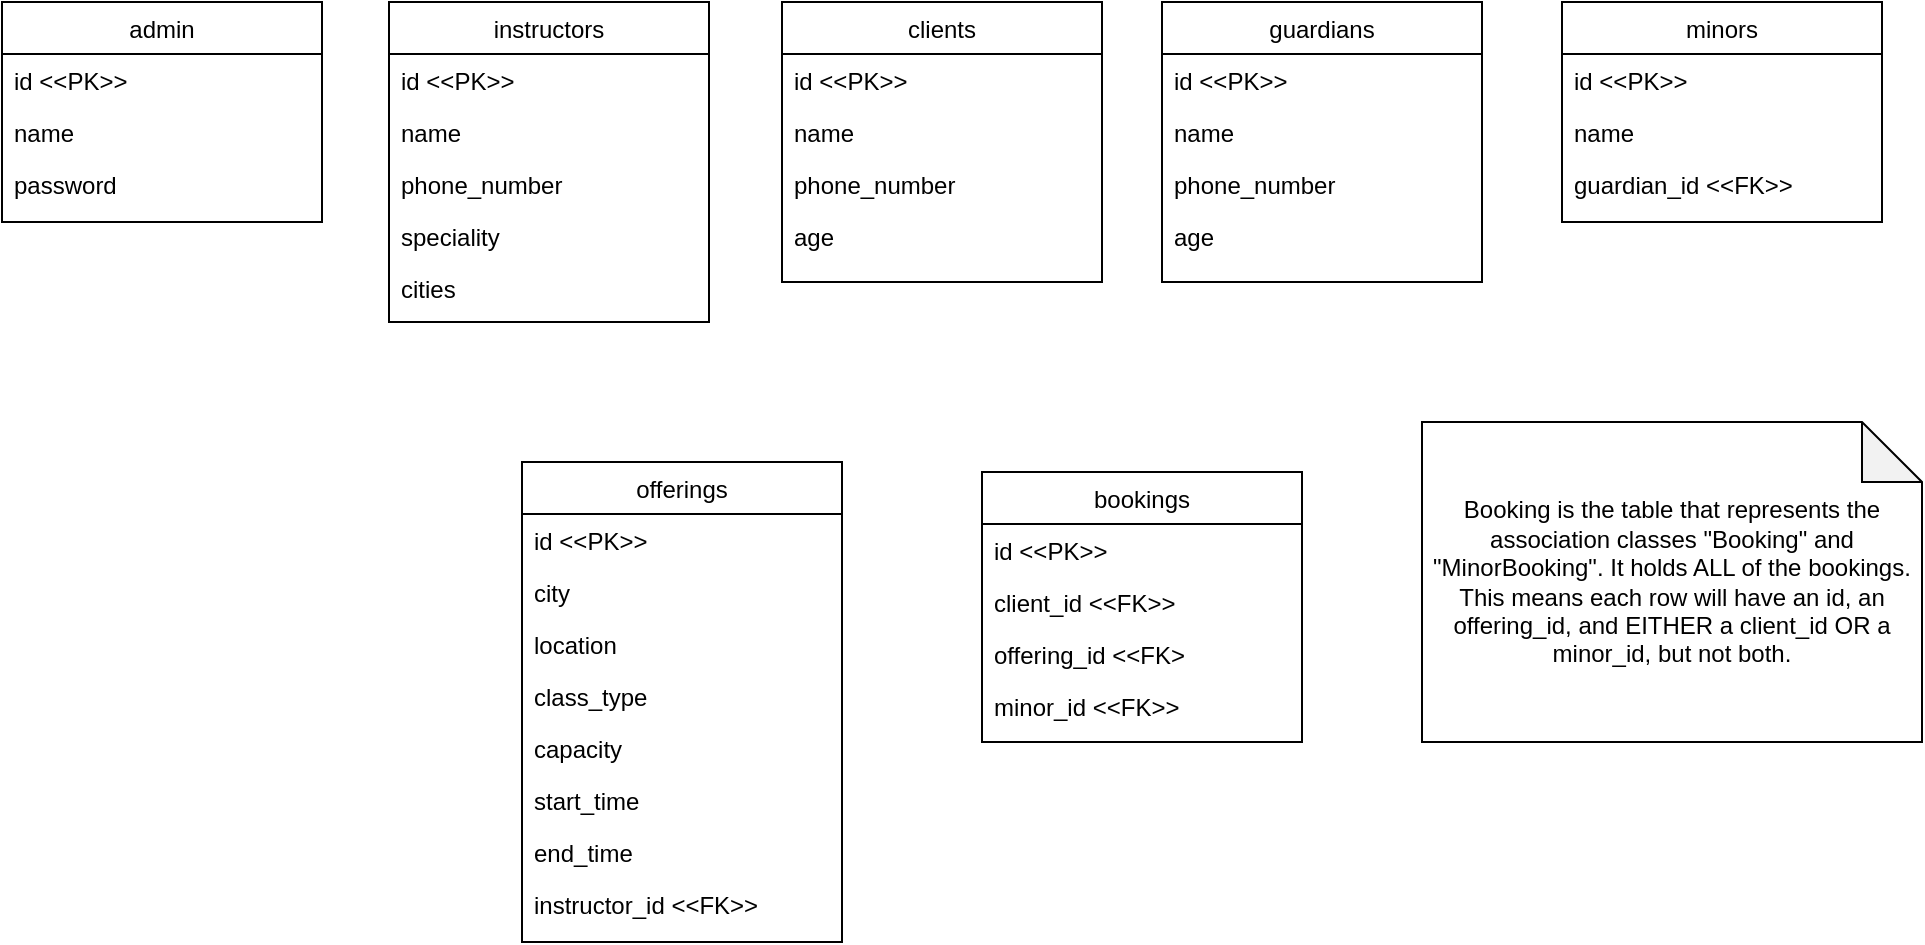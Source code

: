 <mxfile version="24.8.0">
  <diagram id="C5RBs43oDa-KdzZeNtuy" name="Page-1">
    <mxGraphModel dx="1434" dy="746" grid="1" gridSize="10" guides="1" tooltips="1" connect="1" arrows="1" fold="1" page="1" pageScale="1" pageWidth="827" pageHeight="1169" math="0" shadow="0">
      <root>
        <mxCell id="WIyWlLk6GJQsqaUBKTNV-0" />
        <mxCell id="WIyWlLk6GJQsqaUBKTNV-1" parent="WIyWlLk6GJQsqaUBKTNV-0" />
        <mxCell id="zkfFHV4jXpPFQw0GAbJ--0" value="admin" style="swimlane;fontStyle=0;align=center;verticalAlign=top;childLayout=stackLayout;horizontal=1;startSize=26;horizontalStack=0;resizeParent=1;resizeLast=0;collapsible=1;marginBottom=0;rounded=0;shadow=0;strokeWidth=1;" parent="WIyWlLk6GJQsqaUBKTNV-1" vertex="1">
          <mxGeometry x="60" y="110" width="160" height="110" as="geometry">
            <mxRectangle x="230" y="140" width="160" height="26" as="alternateBounds" />
          </mxGeometry>
        </mxCell>
        <mxCell id="zkfFHV4jXpPFQw0GAbJ--1" value="id &lt;&lt;PK&gt;&gt;" style="text;align=left;verticalAlign=top;spacingLeft=4;spacingRight=4;overflow=hidden;rotatable=0;points=[[0,0.5],[1,0.5]];portConstraint=eastwest;" parent="zkfFHV4jXpPFQw0GAbJ--0" vertex="1">
          <mxGeometry y="26" width="160" height="26" as="geometry" />
        </mxCell>
        <mxCell id="zkfFHV4jXpPFQw0GAbJ--2" value="name" style="text;align=left;verticalAlign=top;spacingLeft=4;spacingRight=4;overflow=hidden;rotatable=0;points=[[0,0.5],[1,0.5]];portConstraint=eastwest;rounded=0;shadow=0;html=0;" parent="zkfFHV4jXpPFQw0GAbJ--0" vertex="1">
          <mxGeometry y="52" width="160" height="26" as="geometry" />
        </mxCell>
        <mxCell id="zkfFHV4jXpPFQw0GAbJ--3" value="password" style="text;align=left;verticalAlign=top;spacingLeft=4;spacingRight=4;overflow=hidden;rotatable=0;points=[[0,0.5],[1,0.5]];portConstraint=eastwest;rounded=0;shadow=0;html=0;" parent="zkfFHV4jXpPFQw0GAbJ--0" vertex="1">
          <mxGeometry y="78" width="160" height="26" as="geometry" />
        </mxCell>
        <mxCell id="DK9P_mDDTulv-ZxN6nuK-24" value="offerings" style="swimlane;fontStyle=0;align=center;verticalAlign=top;childLayout=stackLayout;horizontal=1;startSize=26;horizontalStack=0;resizeParent=1;resizeLast=0;collapsible=1;marginBottom=0;rounded=0;shadow=0;strokeWidth=1;" parent="WIyWlLk6GJQsqaUBKTNV-1" vertex="1">
          <mxGeometry x="320" y="340" width="160" height="240" as="geometry">
            <mxRectangle x="230" y="140" width="160" height="26" as="alternateBounds" />
          </mxGeometry>
        </mxCell>
        <mxCell id="DK9P_mDDTulv-ZxN6nuK-25" value="id &lt;&lt;PK&gt;&gt;" style="text;align=left;verticalAlign=top;spacingLeft=4;spacingRight=4;overflow=hidden;rotatable=0;points=[[0,0.5],[1,0.5]];portConstraint=eastwest;" parent="DK9P_mDDTulv-ZxN6nuK-24" vertex="1">
          <mxGeometry y="26" width="160" height="26" as="geometry" />
        </mxCell>
        <mxCell id="DK9P_mDDTulv-ZxN6nuK-26" value="city&#xa;" style="text;align=left;verticalAlign=top;spacingLeft=4;spacingRight=4;overflow=hidden;rotatable=0;points=[[0,0.5],[1,0.5]];portConstraint=eastwest;rounded=0;shadow=0;html=0;" parent="DK9P_mDDTulv-ZxN6nuK-24" vertex="1">
          <mxGeometry y="52" width="160" height="26" as="geometry" />
        </mxCell>
        <mxCell id="DK9P_mDDTulv-ZxN6nuK-27" value="location" style="text;align=left;verticalAlign=top;spacingLeft=4;spacingRight=4;overflow=hidden;rotatable=0;points=[[0,0.5],[1,0.5]];portConstraint=eastwest;rounded=0;shadow=0;html=0;" parent="DK9P_mDDTulv-ZxN6nuK-24" vertex="1">
          <mxGeometry y="78" width="160" height="26" as="geometry" />
        </mxCell>
        <mxCell id="DK9P_mDDTulv-ZxN6nuK-32" value="class_type" style="text;align=left;verticalAlign=top;spacingLeft=4;spacingRight=4;overflow=hidden;rotatable=0;points=[[0,0.5],[1,0.5]];portConstraint=eastwest;rounded=0;shadow=0;html=0;" parent="DK9P_mDDTulv-ZxN6nuK-24" vertex="1">
          <mxGeometry y="104" width="160" height="26" as="geometry" />
        </mxCell>
        <mxCell id="DK9P_mDDTulv-ZxN6nuK-34" value="capacity" style="text;align=left;verticalAlign=top;spacingLeft=4;spacingRight=4;overflow=hidden;rotatable=0;points=[[0,0.5],[1,0.5]];portConstraint=eastwest;rounded=0;shadow=0;html=0;" parent="DK9P_mDDTulv-ZxN6nuK-24" vertex="1">
          <mxGeometry y="130" width="160" height="26" as="geometry" />
        </mxCell>
        <mxCell id="DK9P_mDDTulv-ZxN6nuK-33" value="start_time" style="text;align=left;verticalAlign=top;spacingLeft=4;spacingRight=4;overflow=hidden;rotatable=0;points=[[0,0.5],[1,0.5]];portConstraint=eastwest;rounded=0;shadow=0;html=0;" parent="DK9P_mDDTulv-ZxN6nuK-24" vertex="1">
          <mxGeometry y="156" width="160" height="26" as="geometry" />
        </mxCell>
        <mxCell id="DK9P_mDDTulv-ZxN6nuK-35" value="end_time" style="text;align=left;verticalAlign=top;spacingLeft=4;spacingRight=4;overflow=hidden;rotatable=0;points=[[0,0.5],[1,0.5]];portConstraint=eastwest;rounded=0;shadow=0;html=0;" parent="DK9P_mDDTulv-ZxN6nuK-24" vertex="1">
          <mxGeometry y="182" width="160" height="26" as="geometry" />
        </mxCell>
        <mxCell id="DK9P_mDDTulv-ZxN6nuK-36" value="instructor_id &lt;&lt;FK&gt;&gt;" style="text;align=left;verticalAlign=top;spacingLeft=4;spacingRight=4;overflow=hidden;rotatable=0;points=[[0,0.5],[1,0.5]];portConstraint=eastwest;rounded=0;shadow=0;html=0;" parent="DK9P_mDDTulv-ZxN6nuK-24" vertex="1">
          <mxGeometry y="208" width="160" height="26" as="geometry" />
        </mxCell>
        <mxCell id="Ed_uLCWqnJbJrDoG0GvQ-0" value="instructors" style="swimlane;fontStyle=0;align=center;verticalAlign=top;childLayout=stackLayout;horizontal=1;startSize=26;horizontalStack=0;resizeParent=1;resizeLast=0;collapsible=1;marginBottom=0;rounded=0;shadow=0;strokeWidth=1;" vertex="1" parent="WIyWlLk6GJQsqaUBKTNV-1">
          <mxGeometry x="253.5" y="110" width="160" height="160" as="geometry">
            <mxRectangle x="230" y="140" width="160" height="26" as="alternateBounds" />
          </mxGeometry>
        </mxCell>
        <mxCell id="Ed_uLCWqnJbJrDoG0GvQ-1" value="id &lt;&lt;PK&gt;&gt;" style="text;align=left;verticalAlign=top;spacingLeft=4;spacingRight=4;overflow=hidden;rotatable=0;points=[[0,0.5],[1,0.5]];portConstraint=eastwest;" vertex="1" parent="Ed_uLCWqnJbJrDoG0GvQ-0">
          <mxGeometry y="26" width="160" height="26" as="geometry" />
        </mxCell>
        <mxCell id="Ed_uLCWqnJbJrDoG0GvQ-2" value="name" style="text;align=left;verticalAlign=top;spacingLeft=4;spacingRight=4;overflow=hidden;rotatable=0;points=[[0,0.5],[1,0.5]];portConstraint=eastwest;rounded=0;shadow=0;html=0;" vertex="1" parent="Ed_uLCWqnJbJrDoG0GvQ-0">
          <mxGeometry y="52" width="160" height="26" as="geometry" />
        </mxCell>
        <mxCell id="Ed_uLCWqnJbJrDoG0GvQ-3" value="phone_number" style="text;align=left;verticalAlign=top;spacingLeft=4;spacingRight=4;overflow=hidden;rotatable=0;points=[[0,0.5],[1,0.5]];portConstraint=eastwest;rounded=0;shadow=0;html=0;" vertex="1" parent="Ed_uLCWqnJbJrDoG0GvQ-0">
          <mxGeometry y="78" width="160" height="26" as="geometry" />
        </mxCell>
        <mxCell id="Ed_uLCWqnJbJrDoG0GvQ-4" value="speciality" style="text;align=left;verticalAlign=top;spacingLeft=4;spacingRight=4;overflow=hidden;rotatable=0;points=[[0,0.5],[1,0.5]];portConstraint=eastwest;rounded=0;shadow=0;html=0;" vertex="1" parent="Ed_uLCWqnJbJrDoG0GvQ-0">
          <mxGeometry y="104" width="160" height="26" as="geometry" />
        </mxCell>
        <mxCell id="Ed_uLCWqnJbJrDoG0GvQ-5" value="cities" style="text;align=left;verticalAlign=top;spacingLeft=4;spacingRight=4;overflow=hidden;rotatable=0;points=[[0,0.5],[1,0.5]];portConstraint=eastwest;rounded=0;shadow=0;html=0;" vertex="1" parent="Ed_uLCWqnJbJrDoG0GvQ-0">
          <mxGeometry y="130" width="160" height="26" as="geometry" />
        </mxCell>
        <mxCell id="Ed_uLCWqnJbJrDoG0GvQ-9" value="bookings" style="swimlane;fontStyle=0;align=center;verticalAlign=top;childLayout=stackLayout;horizontal=1;startSize=26;horizontalStack=0;resizeParent=1;resizeLast=0;collapsible=1;marginBottom=0;rounded=0;shadow=0;strokeWidth=1;" vertex="1" parent="WIyWlLk6GJQsqaUBKTNV-1">
          <mxGeometry x="550" y="345" width="160" height="135" as="geometry">
            <mxRectangle x="230" y="140" width="160" height="26" as="alternateBounds" />
          </mxGeometry>
        </mxCell>
        <mxCell id="Ed_uLCWqnJbJrDoG0GvQ-10" value="id &lt;&lt;PK&gt;&gt;" style="text;align=left;verticalAlign=top;spacingLeft=4;spacingRight=4;overflow=hidden;rotatable=0;points=[[0,0.5],[1,0.5]];portConstraint=eastwest;" vertex="1" parent="Ed_uLCWqnJbJrDoG0GvQ-9">
          <mxGeometry y="26" width="160" height="26" as="geometry" />
        </mxCell>
        <mxCell id="Ed_uLCWqnJbJrDoG0GvQ-11" value="client_id &lt;&lt;FK&gt;&gt;" style="text;align=left;verticalAlign=top;spacingLeft=4;spacingRight=4;overflow=hidden;rotatable=0;points=[[0,0.5],[1,0.5]];portConstraint=eastwest;rounded=0;shadow=0;html=0;" vertex="1" parent="Ed_uLCWqnJbJrDoG0GvQ-9">
          <mxGeometry y="52" width="160" height="26" as="geometry" />
        </mxCell>
        <mxCell id="Ed_uLCWqnJbJrDoG0GvQ-12" value="offering_id &lt;&lt;FK&gt;" style="text;align=left;verticalAlign=top;spacingLeft=4;spacingRight=4;overflow=hidden;rotatable=0;points=[[0,0.5],[1,0.5]];portConstraint=eastwest;rounded=0;shadow=0;html=0;" vertex="1" parent="Ed_uLCWqnJbJrDoG0GvQ-9">
          <mxGeometry y="78" width="160" height="26" as="geometry" />
        </mxCell>
        <mxCell id="Ed_uLCWqnJbJrDoG0GvQ-13" value="minor_id &lt;&lt;FK&gt;&gt;" style="text;align=left;verticalAlign=top;spacingLeft=4;spacingRight=4;overflow=hidden;rotatable=0;points=[[0,0.5],[1,0.5]];portConstraint=eastwest;rounded=0;shadow=0;html=0;" vertex="1" parent="Ed_uLCWqnJbJrDoG0GvQ-9">
          <mxGeometry y="104" width="160" height="26" as="geometry" />
        </mxCell>
        <mxCell id="Ed_uLCWqnJbJrDoG0GvQ-18" value="Booking is the table that represents the association classes &quot;Booking&quot; and &quot;MinorBooking&quot;. It holds ALL of the bookings. This means each row will have an id, an offering_id, and EITHER a client_id OR a minor_id, but not both." style="shape=note;whiteSpace=wrap;html=1;backgroundOutline=1;darkOpacity=0.05;" vertex="1" parent="WIyWlLk6GJQsqaUBKTNV-1">
          <mxGeometry x="770" y="320" width="250" height="160" as="geometry" />
        </mxCell>
        <mxCell id="Ed_uLCWqnJbJrDoG0GvQ-32" value="clients" style="swimlane;fontStyle=0;align=center;verticalAlign=top;childLayout=stackLayout;horizontal=1;startSize=26;horizontalStack=0;resizeParent=1;resizeLast=0;collapsible=1;marginBottom=0;rounded=0;shadow=0;strokeWidth=1;" vertex="1" parent="WIyWlLk6GJQsqaUBKTNV-1">
          <mxGeometry x="450" y="110" width="160" height="140" as="geometry">
            <mxRectangle x="230" y="140" width="160" height="26" as="alternateBounds" />
          </mxGeometry>
        </mxCell>
        <mxCell id="Ed_uLCWqnJbJrDoG0GvQ-33" value="id &lt;&lt;PK&gt;&gt;" style="text;align=left;verticalAlign=top;spacingLeft=4;spacingRight=4;overflow=hidden;rotatable=0;points=[[0,0.5],[1,0.5]];portConstraint=eastwest;" vertex="1" parent="Ed_uLCWqnJbJrDoG0GvQ-32">
          <mxGeometry y="26" width="160" height="26" as="geometry" />
        </mxCell>
        <mxCell id="Ed_uLCWqnJbJrDoG0GvQ-34" value="name" style="text;align=left;verticalAlign=top;spacingLeft=4;spacingRight=4;overflow=hidden;rotatable=0;points=[[0,0.5],[1,0.5]];portConstraint=eastwest;rounded=0;shadow=0;html=0;" vertex="1" parent="Ed_uLCWqnJbJrDoG0GvQ-32">
          <mxGeometry y="52" width="160" height="26" as="geometry" />
        </mxCell>
        <mxCell id="Ed_uLCWqnJbJrDoG0GvQ-35" value="phone_number" style="text;align=left;verticalAlign=top;spacingLeft=4;spacingRight=4;overflow=hidden;rotatable=0;points=[[0,0.5],[1,0.5]];portConstraint=eastwest;rounded=0;shadow=0;html=0;" vertex="1" parent="Ed_uLCWqnJbJrDoG0GvQ-32">
          <mxGeometry y="78" width="160" height="26" as="geometry" />
        </mxCell>
        <mxCell id="Ed_uLCWqnJbJrDoG0GvQ-36" value="age" style="text;align=left;verticalAlign=top;spacingLeft=4;spacingRight=4;overflow=hidden;rotatable=0;points=[[0,0.5],[1,0.5]];portConstraint=eastwest;rounded=0;shadow=0;html=0;" vertex="1" parent="Ed_uLCWqnJbJrDoG0GvQ-32">
          <mxGeometry y="104" width="160" height="26" as="geometry" />
        </mxCell>
        <mxCell id="Ed_uLCWqnJbJrDoG0GvQ-38" value="guardians" style="swimlane;fontStyle=0;align=center;verticalAlign=top;childLayout=stackLayout;horizontal=1;startSize=26;horizontalStack=0;resizeParent=1;resizeLast=0;collapsible=1;marginBottom=0;rounded=0;shadow=0;strokeWidth=1;" vertex="1" parent="WIyWlLk6GJQsqaUBKTNV-1">
          <mxGeometry x="640" y="110" width="160" height="140" as="geometry">
            <mxRectangle x="230" y="140" width="160" height="26" as="alternateBounds" />
          </mxGeometry>
        </mxCell>
        <mxCell id="Ed_uLCWqnJbJrDoG0GvQ-39" value="id &lt;&lt;PK&gt;&gt;" style="text;align=left;verticalAlign=top;spacingLeft=4;spacingRight=4;overflow=hidden;rotatable=0;points=[[0,0.5],[1,0.5]];portConstraint=eastwest;" vertex="1" parent="Ed_uLCWqnJbJrDoG0GvQ-38">
          <mxGeometry y="26" width="160" height="26" as="geometry" />
        </mxCell>
        <mxCell id="Ed_uLCWqnJbJrDoG0GvQ-40" value="name" style="text;align=left;verticalAlign=top;spacingLeft=4;spacingRight=4;overflow=hidden;rotatable=0;points=[[0,0.5],[1,0.5]];portConstraint=eastwest;rounded=0;shadow=0;html=0;" vertex="1" parent="Ed_uLCWqnJbJrDoG0GvQ-38">
          <mxGeometry y="52" width="160" height="26" as="geometry" />
        </mxCell>
        <mxCell id="Ed_uLCWqnJbJrDoG0GvQ-41" value="phone_number" style="text;align=left;verticalAlign=top;spacingLeft=4;spacingRight=4;overflow=hidden;rotatable=0;points=[[0,0.5],[1,0.5]];portConstraint=eastwest;rounded=0;shadow=0;html=0;" vertex="1" parent="Ed_uLCWqnJbJrDoG0GvQ-38">
          <mxGeometry y="78" width="160" height="26" as="geometry" />
        </mxCell>
        <mxCell id="Ed_uLCWqnJbJrDoG0GvQ-42" value="age" style="text;align=left;verticalAlign=top;spacingLeft=4;spacingRight=4;overflow=hidden;rotatable=0;points=[[0,0.5],[1,0.5]];portConstraint=eastwest;rounded=0;shadow=0;html=0;" vertex="1" parent="Ed_uLCWqnJbJrDoG0GvQ-38">
          <mxGeometry y="104" width="160" height="26" as="geometry" />
        </mxCell>
        <mxCell id="Ed_uLCWqnJbJrDoG0GvQ-43" value="minors" style="swimlane;fontStyle=0;align=center;verticalAlign=top;childLayout=stackLayout;horizontal=1;startSize=26;horizontalStack=0;resizeParent=1;resizeLast=0;collapsible=1;marginBottom=0;rounded=0;shadow=0;strokeWidth=1;" vertex="1" parent="WIyWlLk6GJQsqaUBKTNV-1">
          <mxGeometry x="840" y="110" width="160" height="110" as="geometry">
            <mxRectangle x="230" y="140" width="160" height="26" as="alternateBounds" />
          </mxGeometry>
        </mxCell>
        <mxCell id="Ed_uLCWqnJbJrDoG0GvQ-44" value="id &lt;&lt;PK&gt;&gt;" style="text;align=left;verticalAlign=top;spacingLeft=4;spacingRight=4;overflow=hidden;rotatable=0;points=[[0,0.5],[1,0.5]];portConstraint=eastwest;" vertex="1" parent="Ed_uLCWqnJbJrDoG0GvQ-43">
          <mxGeometry y="26" width="160" height="26" as="geometry" />
        </mxCell>
        <mxCell id="Ed_uLCWqnJbJrDoG0GvQ-45" value="name" style="text;align=left;verticalAlign=top;spacingLeft=4;spacingRight=4;overflow=hidden;rotatable=0;points=[[0,0.5],[1,0.5]];portConstraint=eastwest;rounded=0;shadow=0;html=0;" vertex="1" parent="Ed_uLCWqnJbJrDoG0GvQ-43">
          <mxGeometry y="52" width="160" height="26" as="geometry" />
        </mxCell>
        <mxCell id="Ed_uLCWqnJbJrDoG0GvQ-46" value="guardian_id &lt;&lt;FK&gt;&gt;" style="text;align=left;verticalAlign=top;spacingLeft=4;spacingRight=4;overflow=hidden;rotatable=0;points=[[0,0.5],[1,0.5]];portConstraint=eastwest;rounded=0;shadow=0;html=0;" vertex="1" parent="Ed_uLCWqnJbJrDoG0GvQ-43">
          <mxGeometry y="78" width="160" height="26" as="geometry" />
        </mxCell>
      </root>
    </mxGraphModel>
  </diagram>
</mxfile>
